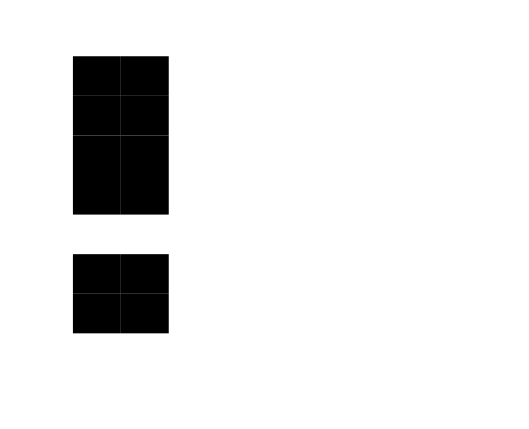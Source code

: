 digraph grafica{

                tbl [

                shape=plaintext

                label=<

                <table border="0" cellborder = "0" cellspacing="0"><tr><td>    </td><td>    </td><td>    </td><td>    </td><td>    </td><td>    </td><td>    </td><td>    </td><td>    </td><td>    </td></tr>
<tr><td>    </td><td bgcolor="black">    </td><td bgcolor="black">    </td><td>    </td><td>    </td><td>    </td><td>    </td><td>    </td><td>    </td><td>    </td></tr>
<tr><td>    </td><td bgcolor="black">    </td><td bgcolor="black">    </td><td>    </td><td>    </td><td>    </td><td>    </td><td>    </td><td>    </td><td>    </td></tr>
<tr><td>    </td><td bgcolor="black">    </td><td bgcolor="black">    </td><td>    </td><td>    </td><td>    </td><td>    </td><td>    </td><td>    </td><td>    </td></tr>
<tr><td>    </td><td bgcolor="black">    </td><td bgcolor="black">    </td><td>    </td><td>    </td><td>    </td><td>    </td><td>    </td><td>    </td><td>    </td></tr>
<tr><td>    </td><td>    </td><td>    </td><td>    </td><td>    </td><td>    </td><td>    </td><td>    </td><td>    </td><td>    </td></tr>
<tr><td>    </td><td bgcolor="black">    </td><td bgcolor="black">    </td><td>    </td><td>    </td><td>    </td><td>    </td><td>    </td><td>    </td><td>    </td></tr>
<tr><td>    </td><td bgcolor="black">    </td><td bgcolor="black">    </td><td>    </td><td>    </td><td>    </td><td>    </td><td>    </td><td>    </td><td>    </td></tr>
<tr><td>    </td><td>    </td><td>    </td><td>    </td><td>    </td><td>    </td><td>    </td><td>    </td><td>    </td><td>    </td></tr>
<tr><td>    </td><td>    </td><td>    </td><td>    </td><td>    </td><td>    </td><td>    </td><td>    </td><td>    </td><td>    </td></tr></table>
                    >];
                }